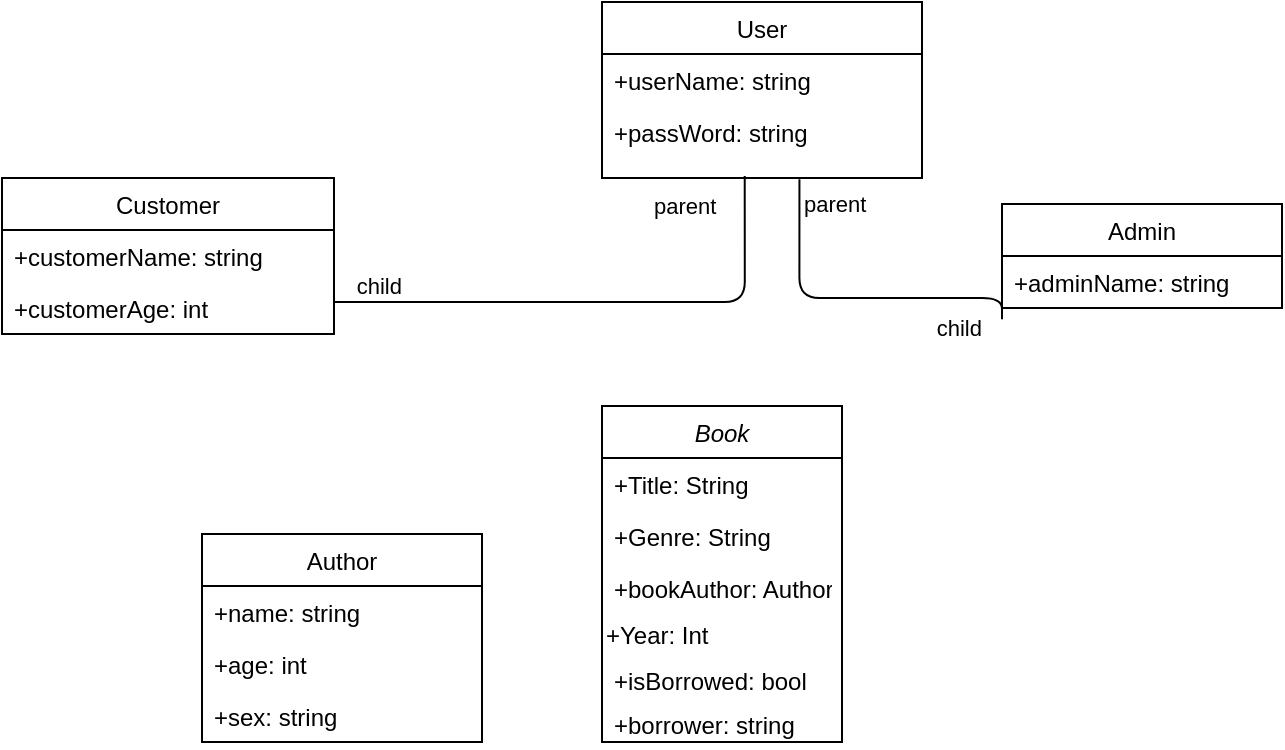 <mxfile version="13.9.1" type="github">
  <diagram id="C5RBs43oDa-KdzZeNtuy" name="Page-1">
    <mxGraphModel dx="582" dy="771" grid="1" gridSize="10" guides="1" tooltips="1" connect="1" arrows="1" fold="1" page="1" pageScale="1" pageWidth="827" pageHeight="1169" math="0" shadow="0">
      <root>
        <mxCell id="WIyWlLk6GJQsqaUBKTNV-0" />
        <mxCell id="WIyWlLk6GJQsqaUBKTNV-1" parent="WIyWlLk6GJQsqaUBKTNV-0" />
        <mxCell id="zkfFHV4jXpPFQw0GAbJ--0" value="Book" style="swimlane;fontStyle=2;align=center;verticalAlign=top;childLayout=stackLayout;horizontal=1;startSize=26;horizontalStack=0;resizeParent=1;resizeLast=0;collapsible=1;marginBottom=0;rounded=0;shadow=0;strokeWidth=1;" parent="WIyWlLk6GJQsqaUBKTNV-1" vertex="1">
          <mxGeometry x="390" y="262" width="120" height="168" as="geometry">
            <mxRectangle x="230" y="140" width="160" height="26" as="alternateBounds" />
          </mxGeometry>
        </mxCell>
        <mxCell id="zkfFHV4jXpPFQw0GAbJ--1" value="+Title: String" style="text;align=left;verticalAlign=top;spacingLeft=4;spacingRight=4;overflow=hidden;rotatable=0;points=[[0,0.5],[1,0.5]];portConstraint=eastwest;" parent="zkfFHV4jXpPFQw0GAbJ--0" vertex="1">
          <mxGeometry y="26" width="120" height="26" as="geometry" />
        </mxCell>
        <mxCell id="zkfFHV4jXpPFQw0GAbJ--2" value="+Genre: String" style="text;align=left;verticalAlign=top;spacingLeft=4;spacingRight=4;overflow=hidden;rotatable=0;points=[[0,0.5],[1,0.5]];portConstraint=eastwest;rounded=0;shadow=0;html=0;" parent="zkfFHV4jXpPFQw0GAbJ--0" vertex="1">
          <mxGeometry y="52" width="120" height="26" as="geometry" />
        </mxCell>
        <mxCell id="zkfFHV4jXpPFQw0GAbJ--3" value="+bookAuthor: Author" style="text;align=left;verticalAlign=top;spacingLeft=4;spacingRight=4;overflow=hidden;rotatable=0;points=[[0,0.5],[1,0.5]];portConstraint=eastwest;rounded=0;shadow=0;html=0;" parent="zkfFHV4jXpPFQw0GAbJ--0" vertex="1">
          <mxGeometry y="78" width="120" height="26" as="geometry" />
        </mxCell>
        <mxCell id="hImFnE7xVse3VVfVsYDo-0" value="+Year: Int" style="text;strokeColor=none;fillColor=none;align=left;verticalAlign=middle;rounded=0;" parent="zkfFHV4jXpPFQw0GAbJ--0" vertex="1">
          <mxGeometry y="104" width="120" height="20" as="geometry" />
        </mxCell>
        <mxCell id="hImFnE7xVse3VVfVsYDo-25" value="+isBorrowed: bool" style="text;strokeColor=none;fillColor=none;align=left;verticalAlign=top;spacingLeft=4;spacingRight=4;overflow=hidden;rotatable=0;points=[[0,0.5],[1,0.5]];portConstraint=eastwest;" parent="zkfFHV4jXpPFQw0GAbJ--0" vertex="1">
          <mxGeometry y="124" width="120" height="22" as="geometry" />
        </mxCell>
        <mxCell id="1bZ_OfYxHYSV9IE7IWBE-10" value="+borrower: string" style="text;strokeColor=none;fillColor=none;align=left;verticalAlign=top;spacingLeft=4;spacingRight=4;overflow=hidden;rotatable=0;points=[[0,0.5],[1,0.5]];portConstraint=eastwest;" vertex="1" parent="zkfFHV4jXpPFQw0GAbJ--0">
          <mxGeometry y="146" width="120" height="22" as="geometry" />
        </mxCell>
        <mxCell id="zkfFHV4jXpPFQw0GAbJ--17" value="User" style="swimlane;fontStyle=0;align=center;verticalAlign=top;childLayout=stackLayout;horizontal=1;startSize=26;horizontalStack=0;resizeParent=1;resizeLast=0;collapsible=1;marginBottom=0;rounded=0;shadow=0;strokeWidth=1;" parent="WIyWlLk6GJQsqaUBKTNV-1" vertex="1">
          <mxGeometry x="390" y="60" width="160" height="88" as="geometry">
            <mxRectangle x="550" y="140" width="160" height="26" as="alternateBounds" />
          </mxGeometry>
        </mxCell>
        <mxCell id="zkfFHV4jXpPFQw0GAbJ--19" value="+userName: string" style="text;align=left;verticalAlign=top;spacingLeft=4;spacingRight=4;overflow=hidden;rotatable=0;points=[[0,0.5],[1,0.5]];portConstraint=eastwest;rounded=0;shadow=0;html=0;" parent="zkfFHV4jXpPFQw0GAbJ--17" vertex="1">
          <mxGeometry y="26" width="160" height="26" as="geometry" />
        </mxCell>
        <mxCell id="zkfFHV4jXpPFQw0GAbJ--20" value="+passWord: string" style="text;align=left;verticalAlign=top;spacingLeft=4;spacingRight=4;overflow=hidden;rotatable=0;points=[[0,0.5],[1,0.5]];portConstraint=eastwest;rounded=0;shadow=0;html=0;" parent="zkfFHV4jXpPFQw0GAbJ--17" vertex="1">
          <mxGeometry y="52" width="160" height="26" as="geometry" />
        </mxCell>
        <mxCell id="hImFnE7xVse3VVfVsYDo-1" value="Customer" style="swimlane;fontStyle=0;childLayout=stackLayout;horizontal=1;startSize=26;fillColor=none;horizontalStack=0;resizeParent=1;resizeParentMax=0;resizeLast=0;collapsible=1;marginBottom=0;align=center;html=0;" parent="WIyWlLk6GJQsqaUBKTNV-1" vertex="1">
          <mxGeometry x="90" y="148" width="166" height="78" as="geometry" />
        </mxCell>
        <mxCell id="hImFnE7xVse3VVfVsYDo-2" value="+customerName: string" style="text;strokeColor=none;fillColor=none;align=left;verticalAlign=top;spacingLeft=4;spacingRight=4;overflow=hidden;rotatable=0;points=[[0,0.5],[1,0.5]];portConstraint=eastwest;" parent="hImFnE7xVse3VVfVsYDo-1" vertex="1">
          <mxGeometry y="26" width="166" height="26" as="geometry" />
        </mxCell>
        <mxCell id="hImFnE7xVse3VVfVsYDo-3" value="+customerAge: int" style="text;strokeColor=none;fillColor=none;align=left;verticalAlign=top;spacingLeft=4;spacingRight=4;overflow=hidden;rotatable=0;points=[[0,0.5],[1,0.5]];portConstraint=eastwest;" parent="hImFnE7xVse3VVfVsYDo-1" vertex="1">
          <mxGeometry y="52" width="166" height="26" as="geometry" />
        </mxCell>
        <mxCell id="hImFnE7xVse3VVfVsYDo-6" value="" style="endArrow=none;html=1;edgeStyle=orthogonalEdgeStyle;exitX=0.446;exitY=0.962;exitDx=0;exitDy=0;exitPerimeter=0;" parent="WIyWlLk6GJQsqaUBKTNV-1" target="hImFnE7xVse3VVfVsYDo-1" edge="1">
          <mxGeometry relative="1" as="geometry">
            <mxPoint x="461.36" y="147.012" as="sourcePoint" />
            <mxPoint x="480" y="330" as="targetPoint" />
            <Array as="points">
              <mxPoint x="461" y="210" />
            </Array>
          </mxGeometry>
        </mxCell>
        <mxCell id="hImFnE7xVse3VVfVsYDo-7" value="parent" style="edgeLabel;resizable=0;html=1;align=left;verticalAlign=bottom;" parent="hImFnE7xVse3VVfVsYDo-6" connectable="0" vertex="1">
          <mxGeometry x="-1" relative="1" as="geometry">
            <mxPoint x="-47.36" y="22.99" as="offset" />
          </mxGeometry>
        </mxCell>
        <mxCell id="hImFnE7xVse3VVfVsYDo-8" value="child" style="edgeLabel;resizable=0;html=1;align=right;verticalAlign=bottom;" parent="hImFnE7xVse3VVfVsYDo-6" connectable="0" vertex="1">
          <mxGeometry x="1" relative="1" as="geometry">
            <mxPoint x="34.6" as="offset" />
          </mxGeometry>
        </mxCell>
        <mxCell id="hImFnE7xVse3VVfVsYDo-10" value="Admin" style="swimlane;fontStyle=0;childLayout=stackLayout;horizontal=1;startSize=26;fillColor=none;horizontalStack=0;resizeParent=1;resizeParentMax=0;resizeLast=0;collapsible=1;marginBottom=0;align=center;html=0;" parent="WIyWlLk6GJQsqaUBKTNV-1" vertex="1">
          <mxGeometry x="590" y="161" width="140" height="52" as="geometry" />
        </mxCell>
        <mxCell id="hImFnE7xVse3VVfVsYDo-11" value="+adminName: string" style="text;strokeColor=none;fillColor=none;align=left;verticalAlign=top;spacingLeft=4;spacingRight=4;overflow=hidden;rotatable=0;points=[[0,0.5],[1,0.5]];portConstraint=eastwest;" parent="hImFnE7xVse3VVfVsYDo-10" vertex="1">
          <mxGeometry y="26" width="140" height="26" as="geometry" />
        </mxCell>
        <mxCell id="hImFnE7xVse3VVfVsYDo-14" value="" style="endArrow=none;html=1;edgeStyle=orthogonalEdgeStyle;exitX=0.617;exitY=1.026;exitDx=0;exitDy=0;exitPerimeter=0;entryX=0;entryY=1.218;entryDx=0;entryDy=0;entryPerimeter=0;" parent="WIyWlLk6GJQsqaUBKTNV-1" target="hImFnE7xVse3VVfVsYDo-11" edge="1">
          <mxGeometry relative="1" as="geometry">
            <mxPoint x="488.72" y="148.676" as="sourcePoint" />
            <mxPoint x="550" y="195" as="targetPoint" />
            <Array as="points">
              <mxPoint x="489" y="208" />
            </Array>
          </mxGeometry>
        </mxCell>
        <mxCell id="hImFnE7xVse3VVfVsYDo-15" value="parent" style="edgeLabel;resizable=0;html=1;align=left;verticalAlign=bottom;" parent="hImFnE7xVse3VVfVsYDo-14" connectable="0" vertex="1">
          <mxGeometry x="-1" relative="1" as="geometry">
            <mxPoint y="21.32" as="offset" />
          </mxGeometry>
        </mxCell>
        <mxCell id="hImFnE7xVse3VVfVsYDo-16" value="child" style="edgeLabel;resizable=0;html=1;align=right;verticalAlign=bottom;" parent="hImFnE7xVse3VVfVsYDo-14" connectable="0" vertex="1">
          <mxGeometry x="1" relative="1" as="geometry">
            <mxPoint x="-9.68" y="12.33" as="offset" />
          </mxGeometry>
        </mxCell>
        <mxCell id="1bZ_OfYxHYSV9IE7IWBE-0" value="Author" style="swimlane;fontStyle=0;childLayout=stackLayout;horizontal=1;startSize=26;fillColor=none;horizontalStack=0;resizeParent=1;resizeParentMax=0;resizeLast=0;collapsible=1;marginBottom=0;" vertex="1" parent="WIyWlLk6GJQsqaUBKTNV-1">
          <mxGeometry x="190" y="326" width="140" height="104" as="geometry" />
        </mxCell>
        <mxCell id="1bZ_OfYxHYSV9IE7IWBE-1" value="+name: string" style="text;strokeColor=none;fillColor=none;align=left;verticalAlign=top;spacingLeft=4;spacingRight=4;overflow=hidden;rotatable=0;points=[[0,0.5],[1,0.5]];portConstraint=eastwest;" vertex="1" parent="1bZ_OfYxHYSV9IE7IWBE-0">
          <mxGeometry y="26" width="140" height="26" as="geometry" />
        </mxCell>
        <mxCell id="1bZ_OfYxHYSV9IE7IWBE-2" value="+age: int" style="text;strokeColor=none;fillColor=none;align=left;verticalAlign=top;spacingLeft=4;spacingRight=4;overflow=hidden;rotatable=0;points=[[0,0.5],[1,0.5]];portConstraint=eastwest;" vertex="1" parent="1bZ_OfYxHYSV9IE7IWBE-0">
          <mxGeometry y="52" width="140" height="26" as="geometry" />
        </mxCell>
        <mxCell id="1bZ_OfYxHYSV9IE7IWBE-3" value="+sex: string" style="text;strokeColor=none;fillColor=none;align=left;verticalAlign=top;spacingLeft=4;spacingRight=4;overflow=hidden;rotatable=0;points=[[0,0.5],[1,0.5]];portConstraint=eastwest;" vertex="1" parent="1bZ_OfYxHYSV9IE7IWBE-0">
          <mxGeometry y="78" width="140" height="26" as="geometry" />
        </mxCell>
      </root>
    </mxGraphModel>
  </diagram>
</mxfile>
